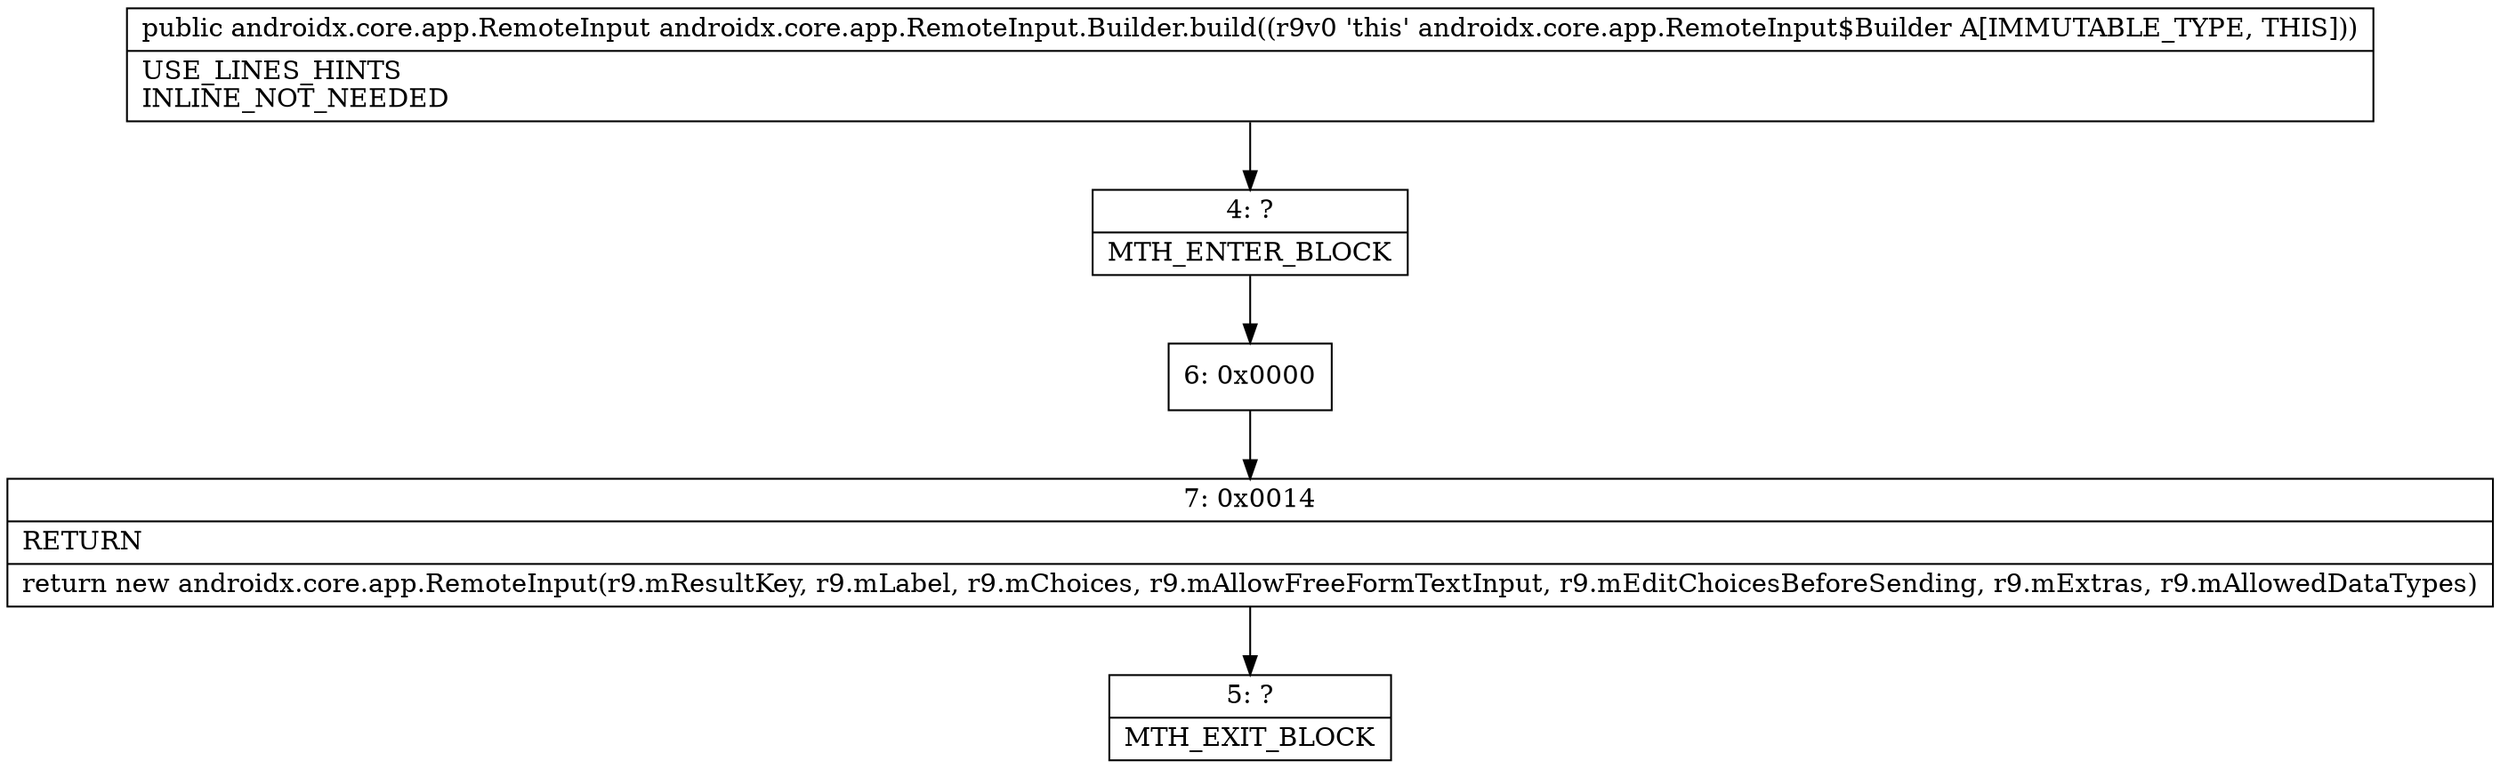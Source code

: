 digraph "CFG forandroidx.core.app.RemoteInput.Builder.build()Landroidx\/core\/app\/RemoteInput;" {
Node_4 [shape=record,label="{4\:\ ?|MTH_ENTER_BLOCK\l}"];
Node_6 [shape=record,label="{6\:\ 0x0000}"];
Node_7 [shape=record,label="{7\:\ 0x0014|RETURN\l|return new androidx.core.app.RemoteInput(r9.mResultKey, r9.mLabel, r9.mChoices, r9.mAllowFreeFormTextInput, r9.mEditChoicesBeforeSending, r9.mExtras, r9.mAllowedDataTypes)\l}"];
Node_5 [shape=record,label="{5\:\ ?|MTH_EXIT_BLOCK\l}"];
MethodNode[shape=record,label="{public androidx.core.app.RemoteInput androidx.core.app.RemoteInput.Builder.build((r9v0 'this' androidx.core.app.RemoteInput$Builder A[IMMUTABLE_TYPE, THIS]))  | USE_LINES_HINTS\lINLINE_NOT_NEEDED\l}"];
MethodNode -> Node_4;Node_4 -> Node_6;
Node_6 -> Node_7;
Node_7 -> Node_5;
}

